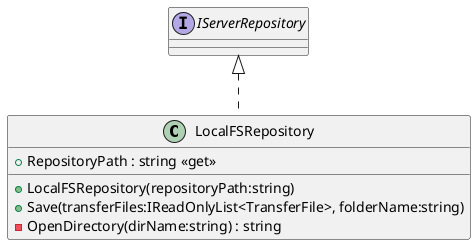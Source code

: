 @startuml
class LocalFSRepository  implements IServerRepository{
    + LocalFSRepository(repositoryPath:string)
    + RepositoryPath : string <<get>>
    + Save(transferFiles:IReadOnlyList<TransferFile>, folderName:string)
    - OpenDirectory(dirName:string) : string 
}
@enduml
